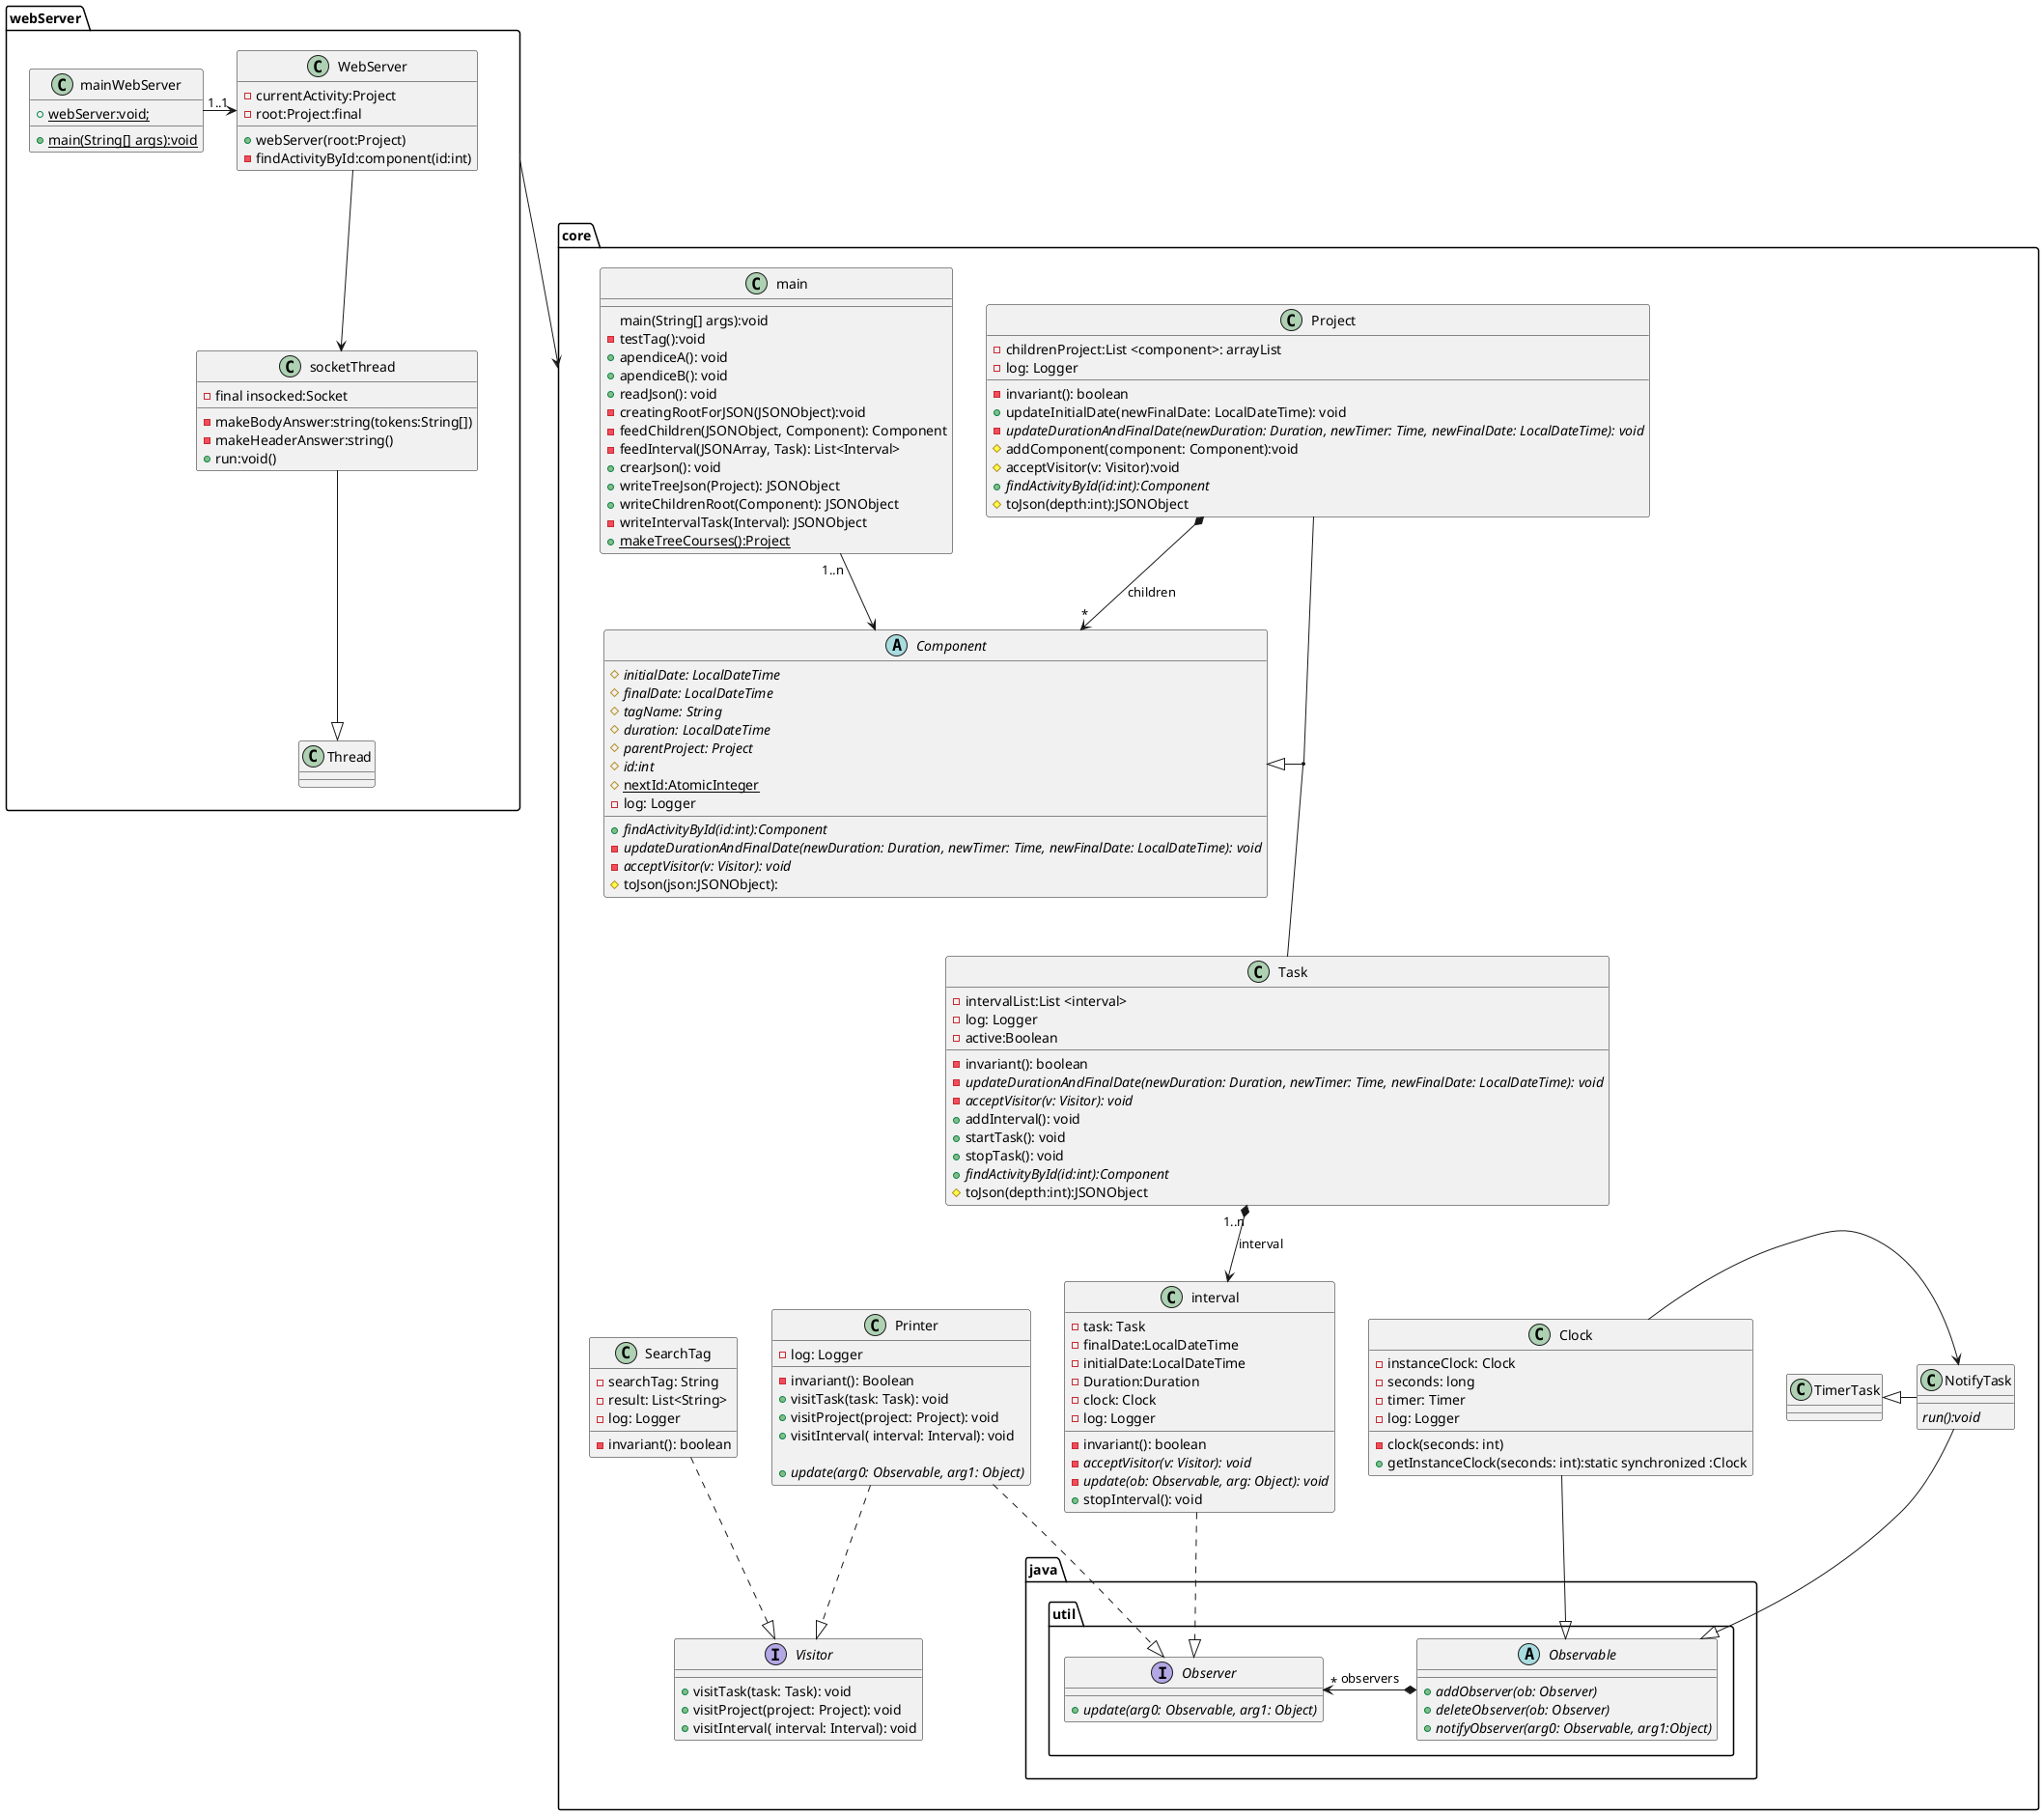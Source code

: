@startuml

'https://plantuml.com/class-diagram


package core{
class main{
  main(String[] args):void
  -testTag():void
  +apendiceA(): void
  +apendiceB(): void
  +readJson(): void
  -creatingRootForJSON(JSONObject):void
  -feedChildren(JSONObject, Component): Component
  -feedInterval(JSONArray, Task): List<Interval>
  +crearJson(): void
  +writeTreeJson(Project): JSONObject
  +writeChildrenRoot(Component): JSONObject
  -writeIntervalTask(Interval): JSONObject
  +{static}makeTreeCourses():Project
}
abstract Component{
    {abstract}#initialDate: LocalDateTime
    {abstract}#finalDate: LocalDateTime
    {abstract}#tagName: String
    {abstract}#duration: LocalDateTime
    {abstract}#parentProject: Project
    {abstract}#id:int
    #{static}nextId:AtomicInteger
    -log: Logger
    {abstract}+findActivityById(id:int):Component
    {abstract}-updateDurationAndFinalDate(newDuration: Duration, newTimer: Time, newFinalDate: LocalDateTime): void
    {abstract}-acceptVisitor(v: Visitor): void
    #toJson(json:JSONObject):
}

Interface Visitor{
    +visitTask(task: Task): void
    +visitProject(project: Project): void
    +visitInterval( interval: Interval): void

}

class Project{
    -childrenProject:List <component>: arrayList
    -log: Logger

    -invariant(): boolean
    +updateInitialDate(newFinalDate: LocalDateTime): void
    {abstract}-updateDurationAndFinalDate(newDuration: Duration, newTimer: Time, newFinalDate: LocalDateTime): void
    #addComponent(component: Component):void
    #acceptVisitor(v: Visitor):void
    {abstract}+findActivityById(id:int):Component
     #toJson(depth:int):JSONObject
}

class Task {
    -intervalList:List <interval>
    -log: Logger
    -active:Boolean
    -invariant(): boolean
    {abstract}-updateDurationAndFinalDate(newDuration: Duration, newTimer: Time, newFinalDate: LocalDateTime): void
    {abstract}-acceptVisitor(v: Visitor): void
    +addInterval(): void
    +startTask(): void
    +stopTask(): void
    {abstract}+findActivityById(id:int):Component
    #toJson(depth:int):JSONObject
}
class interval{
    -task: Task
    -finalDate:LocalDateTime
    -initialDate:LocalDateTime
    -Duration:Duration
    -clock: Clock
    -log: Logger

    -invariant(): boolean
    {abstract}-acceptVisitor(v: Visitor): void
    {abstract}-update(ob: Observable, arg: Object): void
    +stopInterval(): void

}

class Printer{
    -log: Logger

    -invariant(): Boolean
    +visitTask(task: Task): void
    +visitProject(project: Project): void
    +visitInterval( interval: Interval): void

    +{abstract}update(arg0: Observable, arg1: Object)
}


class SearchTag {
    -searchTag: String
    -result: List<String>
    -log: Logger


    -invariant(): boolean

}

package java.util{

    interface Observer {

        +{abstract}update(arg0: Observable, arg1: Object)

    }

    Abstract Observable
    {
       +{abstract}addObserver(ob: Observer)
       +{abstract}deleteObserver(ob: Observer)
       +{abstract}notifyObserver(arg0: Observable, arg1:Object)
    }



}
class NotifyTask{
    {abstract}run():void
}

class TimerTask{}

class Clock {
    -instanceClock: Clock
    -seconds: long
    -timer: Timer
    -log: Logger
    -clock(seconds: int)
    +getInstanceClock(seconds: int):static synchronized :Clock

}

SearchTag..|>Visitor

Printer..|>Visitor
Printer..|>Observer

main"1..n"--> Component
Project *--> "*"Component:children

Component <|--down(Project,Task)

Clock--|> Observable
interval ..|> Observer
Observable*--left>"*"Observer:observers
Task "1..n"*--> interval:interval

}



Clock-left->NotifyTask
NotifyTask--|>Observable
NotifyTask-left-|>TimerTask


package webServer{

    class mainWebServer{
        +{static} main(String[] args):void
        +{static} webServer:void;

    }

    class WebServer{
        -currentActivity:Project
        -root:Project:final
        +webServer(root:Project)
        -findActivityById:component(id:int)

    }

    class socketThread{
        -final insocked:Socket
        -makeBodyAnswer:string(tokens:String[])
        -makeHeaderAnswer:string()
        +run:void()

    }

mainWebServer"1..1"-right-> WebServer
socketThread<-up- WebServer
socketThread--|>Thread




}

webServer-->core



@enduml